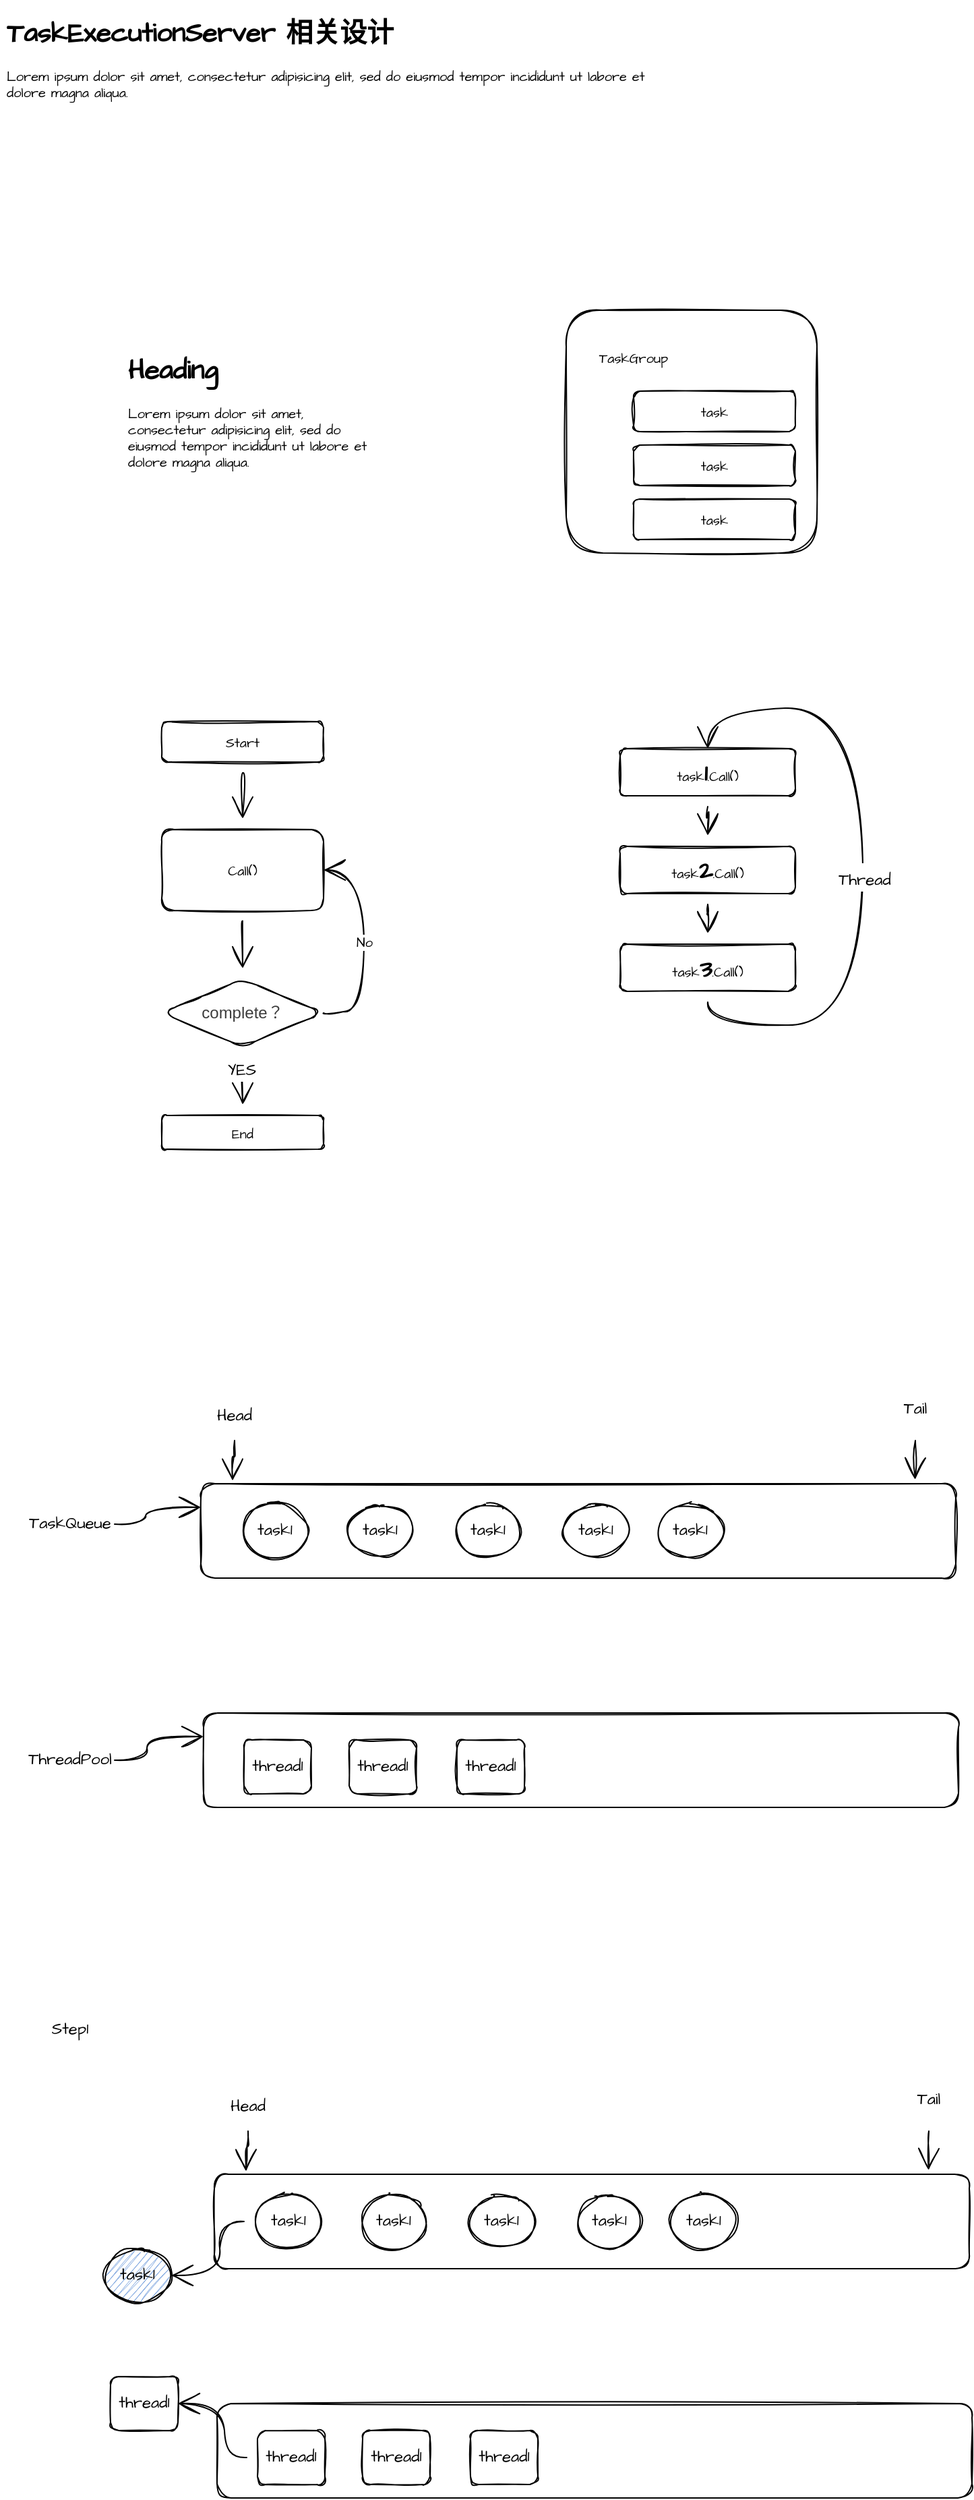 <mxfile version="20.2.0" type="github">
  <diagram id="EtCYZmObK3fiuL2SrTsO" name="第 1 页">
    <mxGraphModel dx="1449" dy="690" grid="1" gridSize="10" guides="1" tooltips="1" connect="1" arrows="1" fold="1" page="1" pageScale="1" pageWidth="827" pageHeight="1169" math="0" shadow="0">
      <root>
        <mxCell id="0" />
        <mxCell id="1" parent="0" />
        <mxCell id="TIlVDAgi_fyK-r-m1-jm-10" value="&lt;h1&gt;TaskExecutionServer 相关设计&lt;/h1&gt;&lt;p&gt;Lorem ipsum dolor sit amet, consectetur adipisicing elit, sed do eiusmod tempor incididunt ut labore et dolore magna aliqua.&lt;/p&gt;" style="text;html=1;strokeColor=none;fillColor=none;spacing=5;spacingTop=-20;whiteSpace=wrap;overflow=hidden;rounded=0;sketch=1;hachureGap=4;fontFamily=Architects Daughter;fontSource=https%3A%2F%2Ffonts.googleapis.com%2Fcss%3Ffamily%3DArchitects%2BDaughter;fontSize=10;" vertex="1" parent="1">
          <mxGeometry x="10" y="30" width="490" height="130" as="geometry" />
        </mxCell>
        <mxCell id="TIlVDAgi_fyK-r-m1-jm-13" value="" style="group" vertex="1" connectable="0" parent="1">
          <mxGeometry x="430" y="250" width="186" height="180" as="geometry" />
        </mxCell>
        <mxCell id="TIlVDAgi_fyK-r-m1-jm-2" value="" style="rounded=1;whiteSpace=wrap;html=1;sketch=1;hachureGap=4;fontFamily=Architects Daughter;fontSource=https%3A%2F%2Ffonts.googleapis.com%2Fcss%3Ffamily%3DArchitects%2BDaughter;fontSize=10;" vertex="1" parent="TIlVDAgi_fyK-r-m1-jm-13">
          <mxGeometry width="186" height="180" as="geometry" />
        </mxCell>
        <mxCell id="TIlVDAgi_fyK-r-m1-jm-8" value="TaskGroup" style="text;html=1;strokeColor=none;fillColor=none;align=center;verticalAlign=middle;whiteSpace=wrap;rounded=0;sketch=1;hachureGap=4;fontFamily=Architects Daughter;fontSource=https%3A%2F%2Ffonts.googleapis.com%2Fcss%3Ffamily%3DArchitects%2BDaughter;fontSize=10;" vertex="1" parent="TIlVDAgi_fyK-r-m1-jm-13">
          <mxGeometry x="20" y="20" width="60" height="30" as="geometry" />
        </mxCell>
        <mxCell id="TIlVDAgi_fyK-r-m1-jm-9" value="task" style="rounded=1;whiteSpace=wrap;html=1;sketch=1;hachureGap=4;fontFamily=Architects Daughter;fontSource=https%3A%2F%2Ffonts.googleapis.com%2Fcss%3Ffamily%3DArchitects%2BDaughter;fontSize=10;" vertex="1" parent="TIlVDAgi_fyK-r-m1-jm-13">
          <mxGeometry x="50" y="60" width="120" height="30" as="geometry" />
        </mxCell>
        <mxCell id="TIlVDAgi_fyK-r-m1-jm-11" value="task" style="rounded=1;whiteSpace=wrap;html=1;sketch=1;hachureGap=4;fontFamily=Architects Daughter;fontSource=https%3A%2F%2Ffonts.googleapis.com%2Fcss%3Ffamily%3DArchitects%2BDaughter;fontSize=10;" vertex="1" parent="TIlVDAgi_fyK-r-m1-jm-13">
          <mxGeometry x="50" y="140" width="120" height="30" as="geometry" />
        </mxCell>
        <mxCell id="TIlVDAgi_fyK-r-m1-jm-12" value="task" style="rounded=1;whiteSpace=wrap;html=1;sketch=1;hachureGap=4;fontFamily=Architects Daughter;fontSource=https%3A%2F%2Ffonts.googleapis.com%2Fcss%3Ffamily%3DArchitects%2BDaughter;fontSize=10;" vertex="1" parent="TIlVDAgi_fyK-r-m1-jm-13">
          <mxGeometry x="50" y="100" width="120" height="30" as="geometry" />
        </mxCell>
        <mxCell id="TIlVDAgi_fyK-r-m1-jm-20" value="" style="edgeStyle=orthogonalEdgeStyle;curved=1;rounded=0;sketch=1;hachureGap=4;orthogonalLoop=1;jettySize=auto;html=1;fontFamily=Architects Daughter;fontSource=https%3A%2F%2Ffonts.googleapis.com%2Fcss%3Ffamily%3DArchitects%2BDaughter;fontSize=10;endArrow=open;startSize=14;endSize=14;sourcePerimeterSpacing=8;targetPerimeterSpacing=8;" edge="1" parent="1" source="TIlVDAgi_fyK-r-m1-jm-18" target="TIlVDAgi_fyK-r-m1-jm-19">
          <mxGeometry relative="1" as="geometry" />
        </mxCell>
        <mxCell id="TIlVDAgi_fyK-r-m1-jm-18" value="Start" style="rounded=1;whiteSpace=wrap;html=1;sketch=1;hachureGap=4;fontFamily=Architects Daughter;fontSource=https%3A%2F%2Ffonts.googleapis.com%2Fcss%3Ffamily%3DArchitects%2BDaughter;fontSize=10;fillColor=none;" vertex="1" parent="1">
          <mxGeometry x="130" y="555" width="120" height="30" as="geometry" />
        </mxCell>
        <mxCell id="TIlVDAgi_fyK-r-m1-jm-22" value="" style="edgeStyle=orthogonalEdgeStyle;curved=1;rounded=0;sketch=1;hachureGap=4;orthogonalLoop=1;jettySize=auto;html=1;fontFamily=Architects Daughter;fontSource=https%3A%2F%2Ffonts.googleapis.com%2Fcss%3Ffamily%3DArchitects%2BDaughter;fontSize=10;endArrow=open;startSize=14;endSize=14;sourcePerimeterSpacing=8;targetPerimeterSpacing=8;" edge="1" parent="1" source="TIlVDAgi_fyK-r-m1-jm-19" target="TIlVDAgi_fyK-r-m1-jm-21">
          <mxGeometry relative="1" as="geometry" />
        </mxCell>
        <mxCell id="TIlVDAgi_fyK-r-m1-jm-19" value="Call()" style="rounded=1;whiteSpace=wrap;html=1;fontSize=10;fontFamily=Architects Daughter;fillColor=none;sketch=1;hachureGap=4;fontSource=https%3A%2F%2Ffonts.googleapis.com%2Fcss%3Ffamily%3DArchitects%2BDaughter;" vertex="1" parent="1">
          <mxGeometry x="130" y="635" width="120" height="60" as="geometry" />
        </mxCell>
        <mxCell id="TIlVDAgi_fyK-r-m1-jm-34" value="No" style="edgeStyle=orthogonalEdgeStyle;curved=1;rounded=0;sketch=1;hachureGap=4;orthogonalLoop=1;jettySize=auto;html=1;entryX=1;entryY=0.5;entryDx=0;entryDy=0;fontFamily=Architects Daughter;fontSource=https%3A%2F%2Ffonts.googleapis.com%2Fcss%3Ffamily%3DArchitects%2BDaughter;fontSize=10;endArrow=open;startSize=14;endSize=14;sourcePerimeterSpacing=8;targetPerimeterSpacing=8;exitX=1;exitY=0.5;exitDx=0;exitDy=0;" edge="1" parent="1" source="TIlVDAgi_fyK-r-m1-jm-21" target="TIlVDAgi_fyK-r-m1-jm-19">
          <mxGeometry relative="1" as="geometry">
            <Array as="points">
              <mxPoint x="280" y="770" />
              <mxPoint x="280" y="665" />
            </Array>
          </mxGeometry>
        </mxCell>
        <mxCell id="TIlVDAgi_fyK-r-m1-jm-36" value="" style="edgeStyle=orthogonalEdgeStyle;curved=1;rounded=0;sketch=1;hachureGap=4;orthogonalLoop=1;jettySize=auto;html=1;fontFamily=Architects Daughter;fontSource=https%3A%2F%2Ffonts.googleapis.com%2Fcss%3Ffamily%3DArchitects%2BDaughter;fontSize=10;endArrow=open;startSize=14;endSize=14;sourcePerimeterSpacing=8;targetPerimeterSpacing=8;" edge="1" parent="1" source="TIlVDAgi_fyK-r-m1-jm-21" target="TIlVDAgi_fyK-r-m1-jm-35">
          <mxGeometry relative="1" as="geometry" />
        </mxCell>
        <mxCell id="TIlVDAgi_fyK-r-m1-jm-47" value="&lt;font style=&quot;font-size: 12px;&quot;&gt;YES&lt;/font&gt;" style="edgeLabel;html=1;align=center;verticalAlign=middle;resizable=0;points=[];fontSize=18;fontFamily=Architects Daughter;" vertex="1" connectable="0" parent="TIlVDAgi_fyK-r-m1-jm-36">
          <mxGeometry x="-0.608" y="-1" relative="1" as="geometry">
            <mxPoint as="offset" />
          </mxGeometry>
        </mxCell>
        <mxCell id="TIlVDAgi_fyK-r-m1-jm-21" value="&lt;span style=&quot;caret-color: rgb(61, 61, 61); color: rgb(61, 61, 61); font-family: Arial, sans-serif; font-size: 12px; text-align: start; text-size-adjust: auto;&quot;&gt;complete？&lt;/span&gt;" style="rhombus;whiteSpace=wrap;html=1;fontSize=10;fontFamily=Architects Daughter;fillColor=none;rounded=1;sketch=1;hachureGap=4;fontSource=https%3A%2F%2Ffonts.googleapis.com%2Fcss%3Ffamily%3DArchitects%2BDaughter;" vertex="1" parent="1">
          <mxGeometry x="130" y="746" width="120" height="50" as="geometry" />
        </mxCell>
        <mxCell id="TIlVDAgi_fyK-r-m1-jm-35" value="End" style="whiteSpace=wrap;html=1;fontSize=10;fontFamily=Architects Daughter;fillColor=none;rounded=1;sketch=1;hachureGap=4;fontSource=https%3A%2F%2Ffonts.googleapis.com%2Fcss%3Ffamily%3DArchitects%2BDaughter;" vertex="1" parent="1">
          <mxGeometry x="130" y="847" width="120" height="25" as="geometry" />
        </mxCell>
        <mxCell id="TIlVDAgi_fyK-r-m1-jm-38" value="&lt;h1&gt;Heading&lt;/h1&gt;&lt;p&gt;Lorem ipsum dolor sit amet, consectetur adipisicing elit, sed do eiusmod tempor incididunt ut labore et dolore magna aliqua.&lt;/p&gt;" style="text;html=1;strokeColor=none;fillColor=none;spacing=5;spacingTop=-20;whiteSpace=wrap;overflow=hidden;rounded=0;sketch=1;hachureGap=4;fontFamily=Architects Daughter;fontSource=https%3A%2F%2Ffonts.googleapis.com%2Fcss%3Ffamily%3DArchitects%2BDaughter;fontSize=10;" vertex="1" parent="1">
          <mxGeometry x="100" y="280" width="190" height="120" as="geometry" />
        </mxCell>
        <mxCell id="TIlVDAgi_fyK-r-m1-jm-43" value="" style="edgeStyle=orthogonalEdgeStyle;curved=1;rounded=0;sketch=1;hachureGap=4;orthogonalLoop=1;jettySize=auto;html=1;fontFamily=Architects Daughter;fontSource=https%3A%2F%2Ffonts.googleapis.com%2Fcss%3Ffamily%3DArchitects%2BDaughter;fontSize=18;endArrow=open;startSize=14;endSize=14;sourcePerimeterSpacing=8;targetPerimeterSpacing=8;" edge="1" parent="1" source="TIlVDAgi_fyK-r-m1-jm-39" target="TIlVDAgi_fyK-r-m1-jm-41">
          <mxGeometry relative="1" as="geometry" />
        </mxCell>
        <mxCell id="TIlVDAgi_fyK-r-m1-jm-39" value="task&lt;font style=&quot;font-size: 18px;&quot;&gt;&lt;b style=&quot;&quot;&gt;1&lt;/b&gt;&lt;/font&gt;.Call()" style="rounded=1;whiteSpace=wrap;html=1;sketch=1;hachureGap=4;fontFamily=Architects Daughter;fontSource=https%3A%2F%2Ffonts.googleapis.com%2Fcss%3Ffamily%3DArchitects%2BDaughter;fontSize=10;fillColor=none;" vertex="1" parent="1">
          <mxGeometry x="470" y="575" width="130" height="35" as="geometry" />
        </mxCell>
        <mxCell id="TIlVDAgi_fyK-r-m1-jm-45" style="edgeStyle=orthogonalEdgeStyle;curved=1;rounded=0;sketch=1;hachureGap=4;orthogonalLoop=1;jettySize=auto;html=1;entryX=0.5;entryY=0;entryDx=0;entryDy=0;fontFamily=Architects Daughter;fontSource=https%3A%2F%2Ffonts.googleapis.com%2Fcss%3Ffamily%3DArchitects%2BDaughter;fontSize=18;endArrow=open;startSize=14;endSize=14;sourcePerimeterSpacing=8;targetPerimeterSpacing=8;" edge="1" parent="1" source="TIlVDAgi_fyK-r-m1-jm-40" target="TIlVDAgi_fyK-r-m1-jm-39">
          <mxGeometry relative="1" as="geometry">
            <Array as="points">
              <mxPoint x="535" y="780" />
              <mxPoint x="650" y="780" />
              <mxPoint x="650" y="545" />
              <mxPoint x="535" y="545" />
            </Array>
          </mxGeometry>
        </mxCell>
        <mxCell id="TIlVDAgi_fyK-r-m1-jm-46" value="&lt;font style=&quot;font-size: 12px;&quot;&gt;Thread&lt;/font&gt;" style="edgeLabel;html=1;align=center;verticalAlign=middle;resizable=0;points=[];fontSize=18;fontFamily=Architects Daughter;" vertex="1" connectable="0" parent="TIlVDAgi_fyK-r-m1-jm-45">
          <mxGeometry x="-0.049" y="-1" relative="1" as="geometry">
            <mxPoint y="1" as="offset" />
          </mxGeometry>
        </mxCell>
        <mxCell id="TIlVDAgi_fyK-r-m1-jm-40" value="task&lt;font style=&quot;font-size: 18px;&quot;&gt;&lt;b style=&quot;&quot;&gt;3&lt;/b&gt;&lt;/font&gt;.Call()" style="rounded=1;whiteSpace=wrap;html=1;sketch=1;hachureGap=4;fontFamily=Architects Daughter;fontSource=https%3A%2F%2Ffonts.googleapis.com%2Fcss%3Ffamily%3DArchitects%2BDaughter;fontSize=10;fillColor=none;" vertex="1" parent="1">
          <mxGeometry x="470" y="720" width="130" height="35" as="geometry" />
        </mxCell>
        <mxCell id="TIlVDAgi_fyK-r-m1-jm-44" value="" style="edgeStyle=orthogonalEdgeStyle;curved=1;rounded=0;sketch=1;hachureGap=4;orthogonalLoop=1;jettySize=auto;html=1;fontFamily=Architects Daughter;fontSource=https%3A%2F%2Ffonts.googleapis.com%2Fcss%3Ffamily%3DArchitects%2BDaughter;fontSize=18;endArrow=open;startSize=14;endSize=14;sourcePerimeterSpacing=8;targetPerimeterSpacing=8;" edge="1" parent="1" source="TIlVDAgi_fyK-r-m1-jm-41" target="TIlVDAgi_fyK-r-m1-jm-40">
          <mxGeometry relative="1" as="geometry" />
        </mxCell>
        <mxCell id="TIlVDAgi_fyK-r-m1-jm-41" value="task&lt;font style=&quot;font-size: 18px;&quot;&gt;&lt;b style=&quot;&quot;&gt;2&lt;/b&gt;&lt;/font&gt;.Call()" style="rounded=1;whiteSpace=wrap;html=1;sketch=1;hachureGap=4;fontFamily=Architects Daughter;fontSource=https%3A%2F%2Ffonts.googleapis.com%2Fcss%3Ffamily%3DArchitects%2BDaughter;fontSize=10;fillColor=none;" vertex="1" parent="1">
          <mxGeometry x="470" y="647.5" width="130" height="35" as="geometry" />
        </mxCell>
        <mxCell id="TIlVDAgi_fyK-r-m1-jm-64" value="" style="rounded=1;whiteSpace=wrap;html=1;sketch=1;hachureGap=4;fontFamily=Architects Daughter;fontSource=https%3A%2F%2Ffonts.googleapis.com%2Fcss%3Ffamily%3DArchitects%2BDaughter;fontSize=12;fillColor=none;" vertex="1" parent="1">
          <mxGeometry x="159" y="1120" width="560" height="70" as="geometry" />
        </mxCell>
        <mxCell id="TIlVDAgi_fyK-r-m1-jm-66" value="task1" style="ellipse;whiteSpace=wrap;html=1;sketch=1;hachureGap=4;fontFamily=Architects Daughter;fontSource=https%3A%2F%2Ffonts.googleapis.com%2Fcss%3Ffamily%3DArchitects%2BDaughter;fontSize=12;fillColor=none;" vertex="1" parent="1">
          <mxGeometry x="189" y="1135" width="50" height="40" as="geometry" />
        </mxCell>
        <mxCell id="TIlVDAgi_fyK-r-m1-jm-67" value="task1" style="ellipse;whiteSpace=wrap;html=1;sketch=1;hachureGap=4;fontFamily=Architects Daughter;fontSource=https%3A%2F%2Ffonts.googleapis.com%2Fcss%3Ffamily%3DArchitects%2BDaughter;fontSize=12;fillColor=none;" vertex="1" parent="1">
          <mxGeometry x="267" y="1135" width="50" height="40" as="geometry" />
        </mxCell>
        <mxCell id="TIlVDAgi_fyK-r-m1-jm-68" value="task1" style="ellipse;whiteSpace=wrap;html=1;sketch=1;hachureGap=4;fontFamily=Architects Daughter;fontSource=https%3A%2F%2Ffonts.googleapis.com%2Fcss%3Ffamily%3DArchitects%2BDaughter;fontSize=12;fillColor=none;" vertex="1" parent="1">
          <mxGeometry x="347" y="1135" width="50" height="40" as="geometry" />
        </mxCell>
        <mxCell id="TIlVDAgi_fyK-r-m1-jm-69" value="task1" style="ellipse;whiteSpace=wrap;html=1;sketch=1;hachureGap=4;fontFamily=Architects Daughter;fontSource=https%3A%2F%2Ffonts.googleapis.com%2Fcss%3Ffamily%3DArchitects%2BDaughter;fontSize=12;fillColor=none;" vertex="1" parent="1">
          <mxGeometry x="427" y="1135" width="50" height="40" as="geometry" />
        </mxCell>
        <mxCell id="TIlVDAgi_fyK-r-m1-jm-76" value="" style="rounded=1;whiteSpace=wrap;html=1;sketch=1;hachureGap=4;fontFamily=Architects Daughter;fontSource=https%3A%2F%2Ffonts.googleapis.com%2Fcss%3Ffamily%3DArchitects%2BDaughter;fontSize=12;fillColor=none;" vertex="1" parent="1">
          <mxGeometry x="161" y="1290" width="560" height="70" as="geometry" />
        </mxCell>
        <mxCell id="TIlVDAgi_fyK-r-m1-jm-78" style="edgeStyle=orthogonalEdgeStyle;curved=1;rounded=0;sketch=1;hachureGap=4;orthogonalLoop=1;jettySize=auto;html=1;entryX=0;entryY=0.25;entryDx=0;entryDy=0;fontFamily=Architects Daughter;fontSource=https%3A%2F%2Ffonts.googleapis.com%2Fcss%3Ffamily%3DArchitects%2BDaughter;fontSize=12;endArrow=open;startSize=14;endSize=14;sourcePerimeterSpacing=8;targetPerimeterSpacing=8;" edge="1" parent="1" source="TIlVDAgi_fyK-r-m1-jm-77" target="TIlVDAgi_fyK-r-m1-jm-64">
          <mxGeometry relative="1" as="geometry" />
        </mxCell>
        <mxCell id="TIlVDAgi_fyK-r-m1-jm-77" value="TaskQueue" style="text;html=1;strokeColor=none;fillColor=none;align=center;verticalAlign=middle;whiteSpace=wrap;rounded=0;sketch=1;hachureGap=4;fontFamily=Architects Daughter;fontSource=https%3A%2F%2Ffonts.googleapis.com%2Fcss%3Ffamily%3DArchitects%2BDaughter;fontSize=12;" vertex="1" parent="1">
          <mxGeometry x="37" y="1135" width="50" height="30" as="geometry" />
        </mxCell>
        <mxCell id="TIlVDAgi_fyK-r-m1-jm-81" style="edgeStyle=orthogonalEdgeStyle;curved=1;rounded=0;sketch=1;hachureGap=4;orthogonalLoop=1;jettySize=auto;html=1;entryX=0.042;entryY=-0.031;entryDx=0;entryDy=0;entryPerimeter=0;fontFamily=Architects Daughter;fontSource=https%3A%2F%2Ffonts.googleapis.com%2Fcss%3Ffamily%3DArchitects%2BDaughter;fontSize=12;endArrow=open;startSize=14;endSize=14;sourcePerimeterSpacing=8;targetPerimeterSpacing=8;" edge="1" parent="1" source="TIlVDAgi_fyK-r-m1-jm-79" target="TIlVDAgi_fyK-r-m1-jm-64">
          <mxGeometry relative="1" as="geometry" />
        </mxCell>
        <mxCell id="TIlVDAgi_fyK-r-m1-jm-79" value="Head" style="text;html=1;strokeColor=none;fillColor=none;align=center;verticalAlign=middle;whiteSpace=wrap;rounded=0;sketch=1;hachureGap=4;fontFamily=Architects Daughter;fontSource=https%3A%2F%2Ffonts.googleapis.com%2Fcss%3Ffamily%3DArchitects%2BDaughter;fontSize=12;" vertex="1" parent="1">
          <mxGeometry x="159" y="1060" width="50" height="20" as="geometry" />
        </mxCell>
        <mxCell id="TIlVDAgi_fyK-r-m1-jm-85" value="" style="edgeStyle=orthogonalEdgeStyle;curved=1;rounded=0;sketch=1;hachureGap=4;orthogonalLoop=1;jettySize=auto;html=1;fontFamily=Architects Daughter;fontSource=https%3A%2F%2Ffonts.googleapis.com%2Fcss%3Ffamily%3DArchitects%2BDaughter;fontSize=12;endArrow=open;startSize=14;endSize=14;sourcePerimeterSpacing=8;targetPerimeterSpacing=8;entryX=0.946;entryY=-0.043;entryDx=0;entryDy=0;entryPerimeter=0;" edge="1" parent="1" source="TIlVDAgi_fyK-r-m1-jm-84" target="TIlVDAgi_fyK-r-m1-jm-64">
          <mxGeometry relative="1" as="geometry" />
        </mxCell>
        <mxCell id="TIlVDAgi_fyK-r-m1-jm-84" value="Tail" style="text;html=1;strokeColor=none;fillColor=none;align=center;verticalAlign=middle;whiteSpace=wrap;rounded=0;sketch=1;hachureGap=4;fontFamily=Architects Daughter;fontSource=https%3A%2F%2Ffonts.googleapis.com%2Fcss%3Ffamily%3DArchitects%2BDaughter;fontSize=12;" vertex="1" parent="1">
          <mxGeometry x="659" y="1050" width="60" height="30" as="geometry" />
        </mxCell>
        <mxCell id="TIlVDAgi_fyK-r-m1-jm-86" value="thread1" style="rounded=1;whiteSpace=wrap;html=1;sketch=1;hachureGap=4;fontFamily=Architects Daughter;fontSource=https%3A%2F%2Ffonts.googleapis.com%2Fcss%3Ffamily%3DArchitects%2BDaughter;fontSize=12;fillColor=none;" vertex="1" parent="1">
          <mxGeometry x="191" y="1310" width="50" height="40" as="geometry" />
        </mxCell>
        <mxCell id="TIlVDAgi_fyK-r-m1-jm-87" value="thread1" style="rounded=1;whiteSpace=wrap;html=1;sketch=1;hachureGap=4;fontFamily=Architects Daughter;fontSource=https%3A%2F%2Ffonts.googleapis.com%2Fcss%3Ffamily%3DArchitects%2BDaughter;fontSize=12;fillColor=none;" vertex="1" parent="1">
          <mxGeometry x="269" y="1310" width="50" height="40" as="geometry" />
        </mxCell>
        <mxCell id="TIlVDAgi_fyK-r-m1-jm-88" value="thread1" style="rounded=1;whiteSpace=wrap;html=1;sketch=1;hachureGap=4;fontFamily=Architects Daughter;fontSource=https%3A%2F%2Ffonts.googleapis.com%2Fcss%3Ffamily%3DArchitects%2BDaughter;fontSize=12;fillColor=none;" vertex="1" parent="1">
          <mxGeometry x="349" y="1310" width="50" height="40" as="geometry" />
        </mxCell>
        <mxCell id="TIlVDAgi_fyK-r-m1-jm-90" value="task1" style="ellipse;whiteSpace=wrap;html=1;sketch=1;hachureGap=4;fontFamily=Architects Daughter;fontSource=https%3A%2F%2Ffonts.googleapis.com%2Fcss%3Ffamily%3DArchitects%2BDaughter;fontSize=12;fillColor=none;" vertex="1" parent="1">
          <mxGeometry x="497" y="1135" width="50" height="40" as="geometry" />
        </mxCell>
        <mxCell id="TIlVDAgi_fyK-r-m1-jm-93" style="edgeStyle=orthogonalEdgeStyle;curved=1;rounded=0;sketch=1;hachureGap=4;orthogonalLoop=1;jettySize=auto;html=1;entryX=0;entryY=0.25;entryDx=0;entryDy=0;fontFamily=Architects Daughter;fontSource=https%3A%2F%2Ffonts.googleapis.com%2Fcss%3Ffamily%3DArchitects%2BDaughter;fontSize=12;endArrow=open;startSize=14;endSize=14;sourcePerimeterSpacing=8;targetPerimeterSpacing=8;" edge="1" parent="1" source="TIlVDAgi_fyK-r-m1-jm-92" target="TIlVDAgi_fyK-r-m1-jm-76">
          <mxGeometry relative="1" as="geometry" />
        </mxCell>
        <mxCell id="TIlVDAgi_fyK-r-m1-jm-92" value="ThreadPool" style="text;html=1;strokeColor=none;fillColor=none;align=center;verticalAlign=middle;whiteSpace=wrap;rounded=0;sketch=1;hachureGap=4;fontFamily=Architects Daughter;fontSource=https%3A%2F%2Ffonts.googleapis.com%2Fcss%3Ffamily%3DArchitects%2BDaughter;fontSize=12;" vertex="1" parent="1">
          <mxGeometry x="37" y="1310" width="50" height="30" as="geometry" />
        </mxCell>
        <mxCell id="TIlVDAgi_fyK-r-m1-jm-94" value="Step1" style="text;html=1;strokeColor=none;fillColor=none;align=center;verticalAlign=middle;whiteSpace=wrap;rounded=0;sketch=1;hachureGap=4;fontFamily=Architects Daughter;fontSource=https%3A%2F%2Ffonts.googleapis.com%2Fcss%3Ffamily%3DArchitects%2BDaughter;fontSize=12;" vertex="1" parent="1">
          <mxGeometry x="32" y="1510" width="60" height="30" as="geometry" />
        </mxCell>
        <mxCell id="TIlVDAgi_fyK-r-m1-jm-95" value="" style="rounded=1;whiteSpace=wrap;html=1;sketch=1;hachureGap=4;fontFamily=Architects Daughter;fontSource=https%3A%2F%2Ffonts.googleapis.com%2Fcss%3Ffamily%3DArchitects%2BDaughter;fontSize=12;fillColor=none;" vertex="1" parent="1">
          <mxGeometry x="169" y="1632" width="560" height="70" as="geometry" />
        </mxCell>
        <mxCell id="TIlVDAgi_fyK-r-m1-jm-117" style="edgeStyle=orthogonalEdgeStyle;curved=1;rounded=0;sketch=1;hachureGap=4;orthogonalLoop=1;jettySize=auto;html=1;entryX=1;entryY=0.5;entryDx=0;entryDy=0;fontFamily=Architects Daughter;fontSource=https%3A%2F%2Ffonts.googleapis.com%2Fcss%3Ffamily%3DArchitects%2BDaughter;fontSize=12;endArrow=open;startSize=14;endSize=14;sourcePerimeterSpacing=8;targetPerimeterSpacing=8;" edge="1" parent="1" source="TIlVDAgi_fyK-r-m1-jm-96" target="TIlVDAgi_fyK-r-m1-jm-114">
          <mxGeometry relative="1" as="geometry" />
        </mxCell>
        <mxCell id="TIlVDAgi_fyK-r-m1-jm-96" value="task1" style="ellipse;whiteSpace=wrap;html=1;sketch=1;hachureGap=4;fontFamily=Architects Daughter;fontSource=https%3A%2F%2Ffonts.googleapis.com%2Fcss%3Ffamily%3DArchitects%2BDaughter;fontSize=12;fillColor=none;" vertex="1" parent="1">
          <mxGeometry x="199" y="1647" width="50" height="40" as="geometry" />
        </mxCell>
        <mxCell id="TIlVDAgi_fyK-r-m1-jm-97" value="task1" style="ellipse;whiteSpace=wrap;html=1;sketch=1;hachureGap=4;fontFamily=Architects Daughter;fontSource=https%3A%2F%2Ffonts.googleapis.com%2Fcss%3Ffamily%3DArchitects%2BDaughter;fontSize=12;fillColor=none;" vertex="1" parent="1">
          <mxGeometry x="277" y="1647" width="50" height="40" as="geometry" />
        </mxCell>
        <mxCell id="TIlVDAgi_fyK-r-m1-jm-98" value="task1" style="ellipse;whiteSpace=wrap;html=1;sketch=1;hachureGap=4;fontFamily=Architects Daughter;fontSource=https%3A%2F%2Ffonts.googleapis.com%2Fcss%3Ffamily%3DArchitects%2BDaughter;fontSize=12;fillColor=none;" vertex="1" parent="1">
          <mxGeometry x="357" y="1647" width="50" height="40" as="geometry" />
        </mxCell>
        <mxCell id="TIlVDAgi_fyK-r-m1-jm-99" value="task1" style="ellipse;whiteSpace=wrap;html=1;sketch=1;hachureGap=4;fontFamily=Architects Daughter;fontSource=https%3A%2F%2Ffonts.googleapis.com%2Fcss%3Ffamily%3DArchitects%2BDaughter;fontSize=12;fillColor=none;" vertex="1" parent="1">
          <mxGeometry x="437" y="1647" width="50" height="40" as="geometry" />
        </mxCell>
        <mxCell id="TIlVDAgi_fyK-r-m1-jm-100" value="" style="rounded=1;whiteSpace=wrap;html=1;sketch=1;hachureGap=4;fontFamily=Architects Daughter;fontSource=https%3A%2F%2Ffonts.googleapis.com%2Fcss%3Ffamily%3DArchitects%2BDaughter;fontSize=12;fillColor=none;" vertex="1" parent="1">
          <mxGeometry x="171" y="1802" width="560" height="70" as="geometry" />
        </mxCell>
        <mxCell id="TIlVDAgi_fyK-r-m1-jm-103" style="edgeStyle=orthogonalEdgeStyle;curved=1;rounded=0;sketch=1;hachureGap=4;orthogonalLoop=1;jettySize=auto;html=1;entryX=0.042;entryY=-0.031;entryDx=0;entryDy=0;entryPerimeter=0;fontFamily=Architects Daughter;fontSource=https%3A%2F%2Ffonts.googleapis.com%2Fcss%3Ffamily%3DArchitects%2BDaughter;fontSize=12;endArrow=open;startSize=14;endSize=14;sourcePerimeterSpacing=8;targetPerimeterSpacing=8;" edge="1" parent="1" source="TIlVDAgi_fyK-r-m1-jm-104" target="TIlVDAgi_fyK-r-m1-jm-95">
          <mxGeometry relative="1" as="geometry" />
        </mxCell>
        <mxCell id="TIlVDAgi_fyK-r-m1-jm-104" value="Head" style="text;html=1;strokeColor=none;fillColor=none;align=center;verticalAlign=middle;whiteSpace=wrap;rounded=0;sketch=1;hachureGap=4;fontFamily=Architects Daughter;fontSource=https%3A%2F%2Ffonts.googleapis.com%2Fcss%3Ffamily%3DArchitects%2BDaughter;fontSize=12;" vertex="1" parent="1">
          <mxGeometry x="169" y="1572" width="50" height="20" as="geometry" />
        </mxCell>
        <mxCell id="TIlVDAgi_fyK-r-m1-jm-105" value="" style="edgeStyle=orthogonalEdgeStyle;curved=1;rounded=0;sketch=1;hachureGap=4;orthogonalLoop=1;jettySize=auto;html=1;fontFamily=Architects Daughter;fontSource=https%3A%2F%2Ffonts.googleapis.com%2Fcss%3Ffamily%3DArchitects%2BDaughter;fontSize=12;endArrow=open;startSize=14;endSize=14;sourcePerimeterSpacing=8;targetPerimeterSpacing=8;entryX=0.946;entryY=-0.043;entryDx=0;entryDy=0;entryPerimeter=0;" edge="1" parent="1" source="TIlVDAgi_fyK-r-m1-jm-106" target="TIlVDAgi_fyK-r-m1-jm-95">
          <mxGeometry relative="1" as="geometry" />
        </mxCell>
        <mxCell id="TIlVDAgi_fyK-r-m1-jm-106" value="Tail" style="text;html=1;strokeColor=none;fillColor=none;align=center;verticalAlign=middle;whiteSpace=wrap;rounded=0;sketch=1;hachureGap=4;fontFamily=Architects Daughter;fontSource=https%3A%2F%2Ffonts.googleapis.com%2Fcss%3Ffamily%3DArchitects%2BDaughter;fontSize=12;" vertex="1" parent="1">
          <mxGeometry x="669" y="1562" width="60" height="30" as="geometry" />
        </mxCell>
        <mxCell id="TIlVDAgi_fyK-r-m1-jm-118" style="edgeStyle=orthogonalEdgeStyle;curved=1;rounded=0;sketch=1;hachureGap=4;orthogonalLoop=1;jettySize=auto;html=1;entryX=1;entryY=0.5;entryDx=0;entryDy=0;fontFamily=Architects Daughter;fontSource=https%3A%2F%2Ffonts.googleapis.com%2Fcss%3Ffamily%3DArchitects%2BDaughter;fontSize=12;endArrow=open;startSize=14;endSize=14;sourcePerimeterSpacing=8;targetPerimeterSpacing=8;" edge="1" parent="1" source="TIlVDAgi_fyK-r-m1-jm-107" target="TIlVDAgi_fyK-r-m1-jm-113">
          <mxGeometry relative="1" as="geometry" />
        </mxCell>
        <mxCell id="TIlVDAgi_fyK-r-m1-jm-107" value="thread1" style="rounded=1;whiteSpace=wrap;html=1;sketch=1;hachureGap=4;fontFamily=Architects Daughter;fontSource=https%3A%2F%2Ffonts.googleapis.com%2Fcss%3Ffamily%3DArchitects%2BDaughter;fontSize=12;fillColor=none;" vertex="1" parent="1">
          <mxGeometry x="201" y="1822" width="50" height="40" as="geometry" />
        </mxCell>
        <mxCell id="TIlVDAgi_fyK-r-m1-jm-108" value="thread1" style="rounded=1;whiteSpace=wrap;html=1;sketch=1;hachureGap=4;fontFamily=Architects Daughter;fontSource=https%3A%2F%2Ffonts.googleapis.com%2Fcss%3Ffamily%3DArchitects%2BDaughter;fontSize=12;fillColor=none;" vertex="1" parent="1">
          <mxGeometry x="279" y="1822" width="50" height="40" as="geometry" />
        </mxCell>
        <mxCell id="TIlVDAgi_fyK-r-m1-jm-109" value="thread1" style="rounded=1;whiteSpace=wrap;html=1;sketch=1;hachureGap=4;fontFamily=Architects Daughter;fontSource=https%3A%2F%2Ffonts.googleapis.com%2Fcss%3Ffamily%3DArchitects%2BDaughter;fontSize=12;fillColor=none;" vertex="1" parent="1">
          <mxGeometry x="359" y="1822" width="50" height="40" as="geometry" />
        </mxCell>
        <mxCell id="TIlVDAgi_fyK-r-m1-jm-110" value="task1" style="ellipse;whiteSpace=wrap;html=1;sketch=1;hachureGap=4;fontFamily=Architects Daughter;fontSource=https%3A%2F%2Ffonts.googleapis.com%2Fcss%3Ffamily%3DArchitects%2BDaughter;fontSize=12;fillColor=none;" vertex="1" parent="1">
          <mxGeometry x="507" y="1647" width="50" height="40" as="geometry" />
        </mxCell>
        <mxCell id="TIlVDAgi_fyK-r-m1-jm-113" value="thread1" style="rounded=1;whiteSpace=wrap;html=1;sketch=1;hachureGap=4;fontFamily=Architects Daughter;fontSource=https%3A%2F%2Ffonts.googleapis.com%2Fcss%3Ffamily%3DArchitects%2BDaughter;fontSize=12;fillColor=none;" vertex="1" parent="1">
          <mxGeometry x="92" y="1782" width="50" height="40" as="geometry" />
        </mxCell>
        <mxCell id="TIlVDAgi_fyK-r-m1-jm-114" value="task1" style="ellipse;whiteSpace=wrap;html=1;sketch=1;hachureGap=4;fontFamily=Architects Daughter;fontSource=https%3A%2F%2Ffonts.googleapis.com%2Fcss%3Ffamily%3DArchitects%2BDaughter;fontSize=12;fillColor=#7EA6E0;" vertex="1" parent="1">
          <mxGeometry x="87" y="1687" width="50" height="40" as="geometry" />
        </mxCell>
      </root>
    </mxGraphModel>
  </diagram>
</mxfile>
